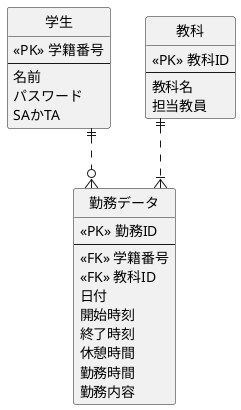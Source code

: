 @startuml DB
hide circle
skinparam Linetype ortho

entity "学生" as t1 {
  <<PK>> 学籍番号
  --
  名前
  パスワード
  SAかTA
}

entity "教科" as t2 {
  <<PK>> 教科ID
  --
  教科名
  担当教員
}

entity "勤務データ" as t3 {
  <<PK>> 勤務ID
  --
  <<FK>> 学籍番号
  <<FK>> 教科ID
  日付
  開始時刻
  終了時刻
  休憩時間
  勤務時間
  勤務内容
}


t1 ||..o{ t3
t2 ||..|{ t3


@enduml